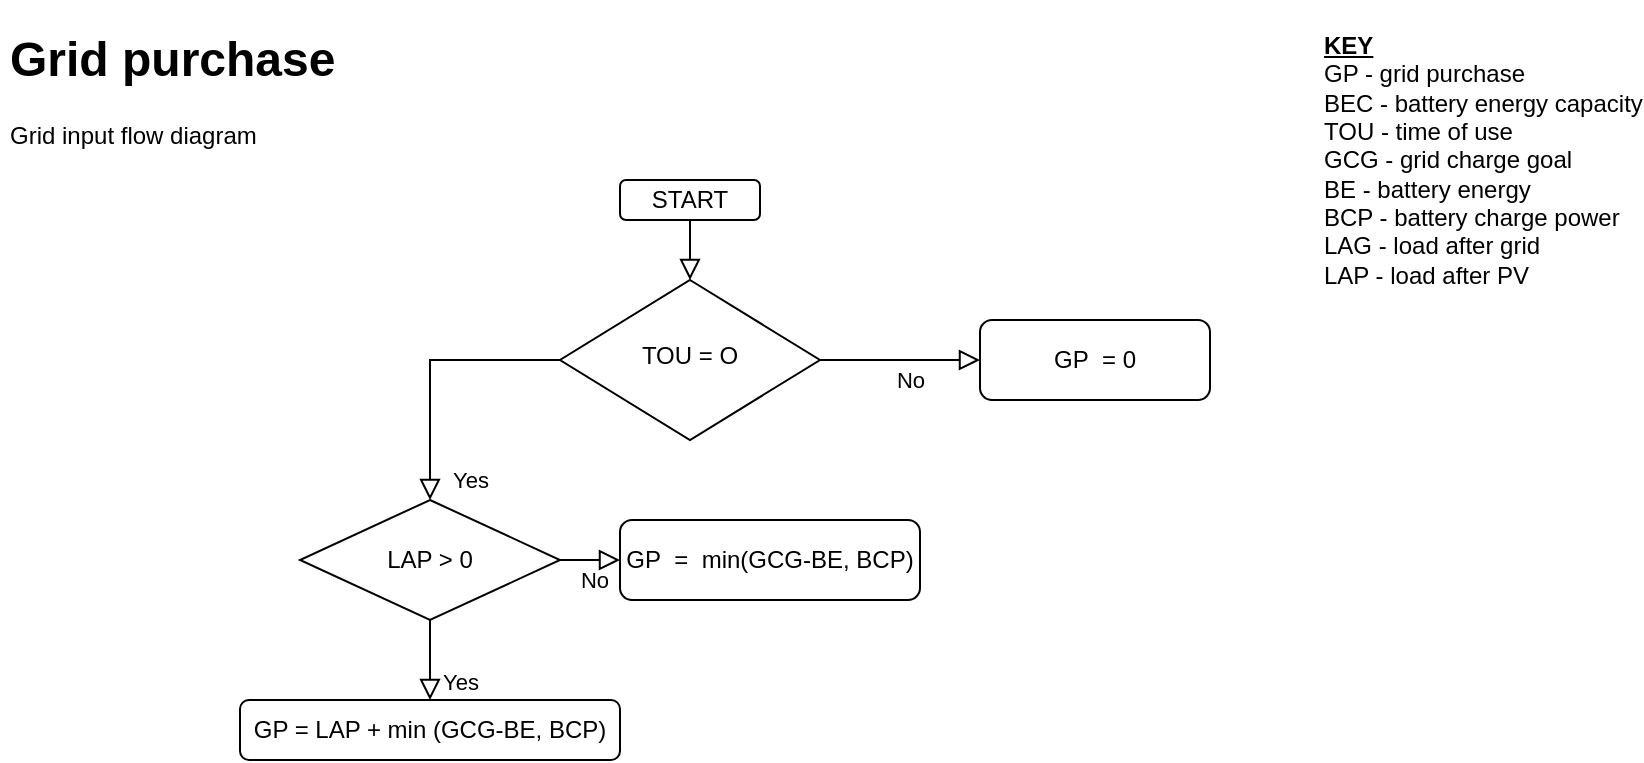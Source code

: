 <mxfile version="19.0.3" type="github" pages="3">
  <diagram id="C5RBs43oDa-KdzZeNtuy" name="gridPurchase">
    <mxGraphModel dx="1360" dy="806" grid="1" gridSize="10" guides="1" tooltips="1" connect="1" arrows="1" fold="1" page="1" pageScale="1" pageWidth="1169" pageHeight="827" math="0" shadow="0">
      <root>
        <mxCell id="WIyWlLk6GJQsqaUBKTNV-0" />
        <mxCell id="WIyWlLk6GJQsqaUBKTNV-1" parent="WIyWlLk6GJQsqaUBKTNV-0" />
        <mxCell id="WIyWlLk6GJQsqaUBKTNV-2" value="" style="rounded=0;html=1;jettySize=auto;orthogonalLoop=1;fontSize=11;endArrow=block;endFill=0;endSize=8;strokeWidth=1;shadow=0;labelBackgroundColor=none;edgeStyle=orthogonalEdgeStyle;exitX=0.5;exitY=1;exitDx=0;exitDy=0;" parent="WIyWlLk6GJQsqaUBKTNV-1" source="LK9ScgO5iGXmvuoJ-Ev6-27" target="WIyWlLk6GJQsqaUBKTNV-6" edge="1">
          <mxGeometry relative="1" as="geometry">
            <mxPoint x="220" y="120" as="sourcePoint" />
          </mxGeometry>
        </mxCell>
        <mxCell id="WIyWlLk6GJQsqaUBKTNV-4" value="Yes" style="rounded=0;html=1;jettySize=auto;orthogonalLoop=1;fontSize=11;endArrow=block;endFill=0;endSize=8;strokeWidth=1;shadow=0;labelBackgroundColor=none;edgeStyle=orthogonalEdgeStyle;entryX=0.5;entryY=0;entryDx=0;entryDy=0;exitX=0;exitY=0.5;exitDx=0;exitDy=0;" parent="WIyWlLk6GJQsqaUBKTNV-1" source="WIyWlLk6GJQsqaUBKTNV-6" target="LK9ScgO5iGXmvuoJ-Ev6-24" edge="1">
          <mxGeometry x="0.852" y="20" relative="1" as="geometry">
            <mxPoint as="offset" />
            <mxPoint x="90" y="240" as="targetPoint" />
            <Array as="points">
              <mxPoint x="235" y="180" />
            </Array>
          </mxGeometry>
        </mxCell>
        <mxCell id="WIyWlLk6GJQsqaUBKTNV-5" value="No" style="edgeStyle=orthogonalEdgeStyle;rounded=0;html=1;jettySize=auto;orthogonalLoop=1;fontSize=11;endArrow=block;endFill=0;endSize=8;strokeWidth=1;shadow=0;labelBackgroundColor=none;exitX=1;exitY=0.5;exitDx=0;exitDy=0;entryX=0;entryY=0.5;entryDx=0;entryDy=0;" parent="WIyWlLk6GJQsqaUBKTNV-1" source="WIyWlLk6GJQsqaUBKTNV-6" target="LK9ScgO5iGXmvuoJ-Ev6-28" edge="1">
          <mxGeometry x="0.111" y="-10" relative="1" as="geometry">
            <mxPoint as="offset" />
            <mxPoint x="523.51" y="180" as="targetPoint" />
            <mxPoint x="500" y="179.84" as="sourcePoint" />
          </mxGeometry>
        </mxCell>
        <mxCell id="WIyWlLk6GJQsqaUBKTNV-6" value="TOU = O" style="rhombus;whiteSpace=wrap;html=1;shadow=0;fontFamily=Helvetica;fontSize=12;align=center;strokeWidth=1;spacing=6;spacingTop=-4;" parent="WIyWlLk6GJQsqaUBKTNV-1" vertex="1">
          <mxGeometry x="300" y="140" width="130" height="80" as="geometry" />
        </mxCell>
        <mxCell id="LK9ScgO5iGXmvuoJ-Ev6-42" value="Yes" style="edgeStyle=none;rounded=0;orthogonalLoop=1;jettySize=auto;html=1;endArrow=block;endFill=0;startSize=6;endSize=8;" parent="WIyWlLk6GJQsqaUBKTNV-1" source="LK9ScgO5iGXmvuoJ-Ev6-24" target="LK9ScgO5iGXmvuoJ-Ev6-41" edge="1">
          <mxGeometry x="0.556" y="15" relative="1" as="geometry">
            <mxPoint as="offset" />
          </mxGeometry>
        </mxCell>
        <mxCell id="LK9ScgO5iGXmvuoJ-Ev6-24" value="LAP &amp;gt; 0" style="rhombus;whiteSpace=wrap;html=1;" parent="WIyWlLk6GJQsqaUBKTNV-1" vertex="1">
          <mxGeometry x="170" y="250" width="130" height="60" as="geometry" />
        </mxCell>
        <mxCell id="LK9ScgO5iGXmvuoJ-Ev6-27" value="START" style="rounded=1;whiteSpace=wrap;html=1;" parent="WIyWlLk6GJQsqaUBKTNV-1" vertex="1">
          <mxGeometry x="330" y="90" width="70" height="20" as="geometry" />
        </mxCell>
        <mxCell id="LK9ScgO5iGXmvuoJ-Ev6-28" value="GP&amp;nbsp; = 0" style="rounded=1;whiteSpace=wrap;html=1;" parent="WIyWlLk6GJQsqaUBKTNV-1" vertex="1">
          <mxGeometry x="510" y="160" width="115" height="40" as="geometry" />
        </mxCell>
        <mxCell id="LK9ScgO5iGXmvuoJ-Ev6-37" value="No" style="edgeStyle=orthogonalEdgeStyle;rounded=0;html=1;jettySize=auto;orthogonalLoop=1;fontSize=11;endArrow=block;endFill=0;endSize=8;strokeWidth=1;shadow=0;labelBackgroundColor=none;exitX=1;exitY=0.5;exitDx=0;exitDy=0;entryX=0;entryY=0.5;entryDx=0;entryDy=0;" parent="WIyWlLk6GJQsqaUBKTNV-1" source="LK9ScgO5iGXmvuoJ-Ev6-24" target="LK9ScgO5iGXmvuoJ-Ev6-38" edge="1">
          <mxGeometry x="0.111" y="-10" relative="1" as="geometry">
            <mxPoint as="offset" />
            <mxPoint x="393.51" y="250" as="targetPoint" />
            <mxPoint x="300" y="250.0" as="sourcePoint" />
          </mxGeometry>
        </mxCell>
        <mxCell id="LK9ScgO5iGXmvuoJ-Ev6-38" value="GP&amp;nbsp; =&amp;nbsp; min(GCG-BE, BCP)" style="rounded=1;whiteSpace=wrap;html=1;" parent="WIyWlLk6GJQsqaUBKTNV-1" vertex="1">
          <mxGeometry x="330" y="260" width="150" height="40" as="geometry" />
        </mxCell>
        <mxCell id="LK9ScgO5iGXmvuoJ-Ev6-41" value="GP = LAP + min (GCG-BE, BCP)" style="rounded=1;whiteSpace=wrap;html=1;" parent="WIyWlLk6GJQsqaUBKTNV-1" vertex="1">
          <mxGeometry x="140" y="350" width="190" height="30" as="geometry" />
        </mxCell>
        <mxCell id="LK9ScgO5iGXmvuoJ-Ev6-44" value="&lt;h1&gt;Grid purchase&lt;/h1&gt;&lt;p&gt;Grid input flow diagram&lt;/p&gt;" style="text;html=1;strokeColor=none;fillColor=none;spacing=5;spacingTop=-20;whiteSpace=wrap;overflow=hidden;rounded=0;" parent="WIyWlLk6GJQsqaUBKTNV-1" vertex="1">
          <mxGeometry x="20" y="10" width="190" height="120" as="geometry" />
        </mxCell>
        <mxCell id="DT33G6ivc94r_WNNMRTe-1" value="&lt;b&gt;&lt;u&gt;KEY&lt;/u&gt;&lt;/b&gt;&lt;br&gt;GP - grid purchase&lt;br&gt;BEC - battery energy capacity&lt;br&gt;TOU - time of use&lt;br&gt;GCG - grid charge goal&lt;br&gt;BE - battery energy&amp;nbsp;&lt;br&gt;BCP - battery charge power&lt;br&gt;LAG - load after grid&lt;br&gt;LAP - load after PV" style="text;html=1;align=left;verticalAlign=middle;resizable=0;points=[];autosize=1;strokeColor=none;fillColor=none;" parent="WIyWlLk6GJQsqaUBKTNV-1" vertex="1">
          <mxGeometry x="680" y="15" width="160" height="130" as="geometry" />
        </mxCell>
      </root>
    </mxGraphModel>
  </diagram>
  <diagram name="bessCharge" id="-_yp-hsYx3pz8FFsyMSn">
    <mxGraphModel dx="1360" dy="806" grid="1" gridSize="10" guides="1" tooltips="1" connect="1" arrows="1" fold="1" page="1" pageScale="1" pageWidth="1169" pageHeight="827" background="none" math="0" shadow="0">
      <root>
        <mxCell id="6cl_TD3AmLUB1-cgZ15C-0" />
        <mxCell id="6cl_TD3AmLUB1-cgZ15C-1" parent="6cl_TD3AmLUB1-cgZ15C-0" />
        <mxCell id="6cl_TD3AmLUB1-cgZ15C-3" value="Yes" style="rounded=0;html=1;jettySize=auto;orthogonalLoop=1;fontSize=11;endArrow=block;endFill=0;endSize=8;strokeWidth=1;shadow=0;labelBackgroundColor=none;edgeStyle=orthogonalEdgeStyle;exitX=0;exitY=0.5;exitDx=0;exitDy=0;entryX=0.5;entryY=0;entryDx=0;entryDy=0;verticalAlign=middle;" edge="1" parent="6cl_TD3AmLUB1-cgZ15C-1" source="6cl_TD3AmLUB1-cgZ15C-5" target="6cl_TD3AmLUB1-cgZ15C-7">
          <mxGeometry x="0.527" y="15" relative="1" as="geometry">
            <mxPoint as="offset" />
            <mxPoint x="270" y="300" as="targetPoint" />
            <Array as="points">
              <mxPoint x="365" y="240" />
            </Array>
            <mxPoint x="412.5" y="360" as="sourcePoint" />
          </mxGeometry>
        </mxCell>
        <mxCell id="6cl_TD3AmLUB1-cgZ15C-4" value="No" style="edgeStyle=orthogonalEdgeStyle;rounded=0;html=1;jettySize=auto;orthogonalLoop=1;fontSize=11;endArrow=block;endFill=0;endSize=8;strokeWidth=1;shadow=0;labelBackgroundColor=none;exitX=1;exitY=0.5;exitDx=0;exitDy=0;entryX=0.5;entryY=0;entryDx=0;entryDy=0;verticalAlign=middle;" edge="1" parent="6cl_TD3AmLUB1-cgZ15C-1" source="6cl_TD3AmLUB1-cgZ15C-5" target="FhyjPaBEsX8r4Yeg3IF2-2">
          <mxGeometry x="0.515" y="-17" relative="1" as="geometry">
            <mxPoint as="offset" />
            <mxPoint x="567.5" y="304" as="targetPoint" />
            <mxPoint x="602.5" y="239.84" as="sourcePoint" />
          </mxGeometry>
        </mxCell>
        <mxCell id="6cl_TD3AmLUB1-cgZ15C-5" value="Genset = &quot;On&quot;" style="rhombus;whiteSpace=wrap;html=1;shadow=0;fontFamily=Helvetica;fontSize=12;align=center;strokeWidth=1;spacing=6;spacingTop=-4;verticalAlign=middle;rounded=0;" vertex="1" parent="6cl_TD3AmLUB1-cgZ15C-1">
          <mxGeometry x="402.5" y="200" width="130" height="80" as="geometry" />
        </mxCell>
        <mxCell id="6cl_TD3AmLUB1-cgZ15C-6" value="Yes" style="edgeStyle=none;rounded=0;orthogonalLoop=1;jettySize=auto;html=1;endArrow=block;endFill=0;startSize=6;endSize=8;exitX=0;exitY=0.5;exitDx=0;exitDy=0;verticalAlign=middle;" edge="1" parent="6cl_TD3AmLUB1-cgZ15C-1" source="6cl_TD3AmLUB1-cgZ15C-7" target="6cl_TD3AmLUB1-cgZ15C-12">
          <mxGeometry x="0.556" y="15" relative="1" as="geometry">
            <mxPoint as="offset" />
          </mxGeometry>
        </mxCell>
        <mxCell id="FhyjPaBEsX8r4Yeg3IF2-8" style="edgeStyle=orthogonalEdgeStyle;rounded=0;orthogonalLoop=1;jettySize=auto;html=1;exitX=0.5;exitY=1;exitDx=0;exitDy=0;entryX=0.5;entryY=0;entryDx=0;entryDy=0;endArrow=block;endFill=0;startSize=6;endSize=8;verticalAlign=middle;" edge="1" parent="6cl_TD3AmLUB1-cgZ15C-1" source="6cl_TD3AmLUB1-cgZ15C-7" target="FhyjPaBEsX8r4Yeg3IF2-11">
          <mxGeometry relative="1" as="geometry">
            <mxPoint x="315" y="484" as="targetPoint" />
          </mxGeometry>
        </mxCell>
        <mxCell id="FhyjPaBEsX8r4Yeg3IF2-9" value="No" style="edgeLabel;html=1;align=center;verticalAlign=middle;resizable=0;points=[];rounded=0;" vertex="1" connectable="0" parent="FhyjPaBEsX8r4Yeg3IF2-8">
          <mxGeometry x="0.3" y="-2" relative="1" as="geometry">
            <mxPoint x="-13" y="-2" as="offset" />
          </mxGeometry>
        </mxCell>
        <mxCell id="6cl_TD3AmLUB1-cgZ15C-7" value="&lt;font style=&quot;font-size: 12px;&quot;&gt;SOC &amp;lt; SOC&lt;/font&gt;&lt;sub style=&quot;&quot;&gt;&lt;font style=&quot;font-size: 12px;&quot;&gt;min&lt;br&gt;OR&lt;br&gt;SOC = 0&lt;/font&gt;&lt;br&gt;&lt;/sub&gt;" style="rhombus;whiteSpace=wrap;html=1;verticalAlign=middle;rounded=0;" vertex="1" parent="6cl_TD3AmLUB1-cgZ15C-1">
          <mxGeometry x="280" y="280" width="170" height="108" as="geometry" />
        </mxCell>
        <mxCell id="FhyjPaBEsX8r4Yeg3IF2-32" style="edgeStyle=orthogonalEdgeStyle;rounded=0;orthogonalLoop=1;jettySize=auto;html=1;entryX=0.5;entryY=0;entryDx=0;entryDy=0;endArrow=block;endFill=0;startSize=6;endSize=8;" edge="1" parent="6cl_TD3AmLUB1-cgZ15C-1" source="6cl_TD3AmLUB1-cgZ15C-8" target="FhyjPaBEsX8r4Yeg3IF2-31">
          <mxGeometry relative="1" as="geometry" />
        </mxCell>
        <mxCell id="6cl_TD3AmLUB1-cgZ15C-8" value="START" style="rounded=0;whiteSpace=wrap;html=1;verticalAlign=middle;" vertex="1" parent="6cl_TD3AmLUB1-cgZ15C-1">
          <mxGeometry x="532.51" y="10" width="70" height="20" as="geometry" />
        </mxCell>
        <mxCell id="6cl_TD3AmLUB1-cgZ15C-12" value="BC = min(GC - LAP, BCP)" style="rounded=0;whiteSpace=wrap;html=1;verticalAlign=middle;fillColor=#d5e8d4;strokeColor=#82b366;" vertex="1" parent="6cl_TD3AmLUB1-cgZ15C-1">
          <mxGeometry x="40" y="319" width="190" height="30" as="geometry" />
        </mxCell>
        <mxCell id="6cl_TD3AmLUB1-cgZ15C-13" value="&lt;h1&gt;&lt;span style=&quot;background-color: initial;&quot;&gt;Battery charge&amp;nbsp;&lt;/span&gt;&lt;/h1&gt;&lt;h1&gt;&lt;span style=&quot;background-color: initial; font-size: 12px; font-weight: normal;&quot;&gt;Flow diagram for battery charge&lt;/span&gt;&lt;br&gt;&lt;/h1&gt;" style="text;html=1;strokeColor=none;fillColor=none;spacing=5;spacingTop=-20;whiteSpace=wrap;overflow=hidden;rounded=0;" vertex="1" parent="6cl_TD3AmLUB1-cgZ15C-1">
          <mxGeometry x="20" y="10" width="230" height="80" as="geometry" />
        </mxCell>
        <mxCell id="6cl_TD3AmLUB1-cgZ15C-14" value="&lt;b&gt;&lt;u&gt;KEY&lt;/u&gt;&lt;/b&gt;&lt;br&gt;GP - grid purchase&lt;br&gt;BEC - battery energy capacity&lt;br&gt;TOU - time of use&lt;br&gt;GCG - grid charge goal&lt;br&gt;BEL - battery energy level&amp;nbsp;&lt;br&gt;BCP - battery charge power&lt;br&gt;LAG - load after grid&lt;br&gt;LAP - load after PVE&lt;br&gt;BC = Battery charge&lt;br&gt;GC - Genset capacity&lt;br&gt;PV - PV input&lt;br&gt;EPV - excess pv" style="text;html=1;align=left;verticalAlign=middle;resizable=0;points=[];autosize=1;strokeColor=none;fillColor=none;rounded=0;" vertex="1" parent="6cl_TD3AmLUB1-cgZ15C-1">
          <mxGeometry x="990" width="170" height="190" as="geometry" />
        </mxCell>
        <mxCell id="FhyjPaBEsX8r4Yeg3IF2-20" value="No" style="edgeStyle=orthogonalEdgeStyle;rounded=0;orthogonalLoop=1;jettySize=auto;html=1;endArrow=block;endFill=0;startSize=6;endSize=8;verticalAlign=middle;" edge="1" parent="6cl_TD3AmLUB1-cgZ15C-1" source="FhyjPaBEsX8r4Yeg3IF2-0" target="FhyjPaBEsX8r4Yeg3IF2-19">
          <mxGeometry x="0.647" y="-20" relative="1" as="geometry">
            <mxPoint as="offset" />
          </mxGeometry>
        </mxCell>
        <mxCell id="FhyjPaBEsX8r4Yeg3IF2-22" value="Yes" style="edgeStyle=orthogonalEdgeStyle;rounded=0;orthogonalLoop=1;jettySize=auto;html=1;endArrow=block;endFill=0;startSize=6;endSize=8;" edge="1" parent="6cl_TD3AmLUB1-cgZ15C-1" source="FhyjPaBEsX8r4Yeg3IF2-0" target="FhyjPaBEsX8r4Yeg3IF2-21">
          <mxGeometry x="0.2" y="25" relative="1" as="geometry">
            <mxPoint as="offset" />
          </mxGeometry>
        </mxCell>
        <mxCell id="FhyjPaBEsX8r4Yeg3IF2-0" value="PVE &amp;gt; BCP" style="rhombus;whiteSpace=wrap;html=1;shadow=0;fontFamily=Helvetica;fontSize=12;align=center;strokeWidth=1;spacing=6;spacingTop=-4;verticalAlign=middle;rounded=0;" vertex="1" parent="6cl_TD3AmLUB1-cgZ15C-1">
          <mxGeometry x="300" y="530" width="130" height="60" as="geometry" />
        </mxCell>
        <mxCell id="FhyjPaBEsX8r4Yeg3IF2-28" value="Yes" style="edgeStyle=orthogonalEdgeStyle;rounded=0;orthogonalLoop=1;jettySize=auto;html=1;endArrow=block;endFill=0;startSize=6;endSize=8;" edge="1" parent="6cl_TD3AmLUB1-cgZ15C-1" source="FhyjPaBEsX8r4Yeg3IF2-2" target="FhyjPaBEsX8r4Yeg3IF2-25">
          <mxGeometry relative="1" as="geometry" />
        </mxCell>
        <mxCell id="FhyjPaBEsX8r4Yeg3IF2-30" value="No" style="edgeStyle=orthogonalEdgeStyle;rounded=0;orthogonalLoop=1;jettySize=auto;html=1;entryX=0;entryY=0.5;entryDx=0;entryDy=0;endArrow=block;endFill=0;startSize=6;endSize=8;" edge="1" parent="6cl_TD3AmLUB1-cgZ15C-1" source="FhyjPaBEsX8r4Yeg3IF2-2" target="FhyjPaBEsX8r4Yeg3IF2-29">
          <mxGeometry relative="1" as="geometry" />
        </mxCell>
        <mxCell id="FhyjPaBEsX8r4Yeg3IF2-2" value="BEL &amp;lt; BEC" style="rhombus;whiteSpace=wrap;html=1;shadow=0;fontFamily=Helvetica;fontSize=12;align=center;strokeWidth=1;spacing=6;spacingTop=-4;verticalAlign=middle;fillColor=none;rounded=0;" vertex="1" parent="6cl_TD3AmLUB1-cgZ15C-1">
          <mxGeometry x="502.5" y="304" width="130" height="66" as="geometry" />
        </mxCell>
        <mxCell id="FhyjPaBEsX8r4Yeg3IF2-15" value="No" style="edgeStyle=orthogonalEdgeStyle;rounded=0;orthogonalLoop=1;jettySize=auto;html=1;entryX=1;entryY=0.5;entryDx=0;entryDy=0;endArrow=block;endFill=0;startSize=6;endSize=8;verticalAlign=middle;" edge="1" parent="6cl_TD3AmLUB1-cgZ15C-1" source="FhyjPaBEsX8r4Yeg3IF2-11" target="FhyjPaBEsX8r4Yeg3IF2-12">
          <mxGeometry x="0.429" y="-10" relative="1" as="geometry">
            <mxPoint as="offset" />
          </mxGeometry>
        </mxCell>
        <mxCell id="FhyjPaBEsX8r4Yeg3IF2-18" value="Yes" style="edgeStyle=orthogonalEdgeStyle;rounded=0;orthogonalLoop=1;jettySize=auto;html=1;endArrow=block;endFill=0;startSize=6;endSize=8;entryX=0.5;entryY=0;entryDx=0;entryDy=0;verticalAlign=middle;" edge="1" parent="6cl_TD3AmLUB1-cgZ15C-1" source="FhyjPaBEsX8r4Yeg3IF2-11" target="FhyjPaBEsX8r4Yeg3IF2-0">
          <mxGeometry x="0.6" y="25" relative="1" as="geometry">
            <mxPoint x="365" y="560" as="targetPoint" />
            <mxPoint as="offset" />
          </mxGeometry>
        </mxCell>
        <mxCell id="FhyjPaBEsX8r4Yeg3IF2-11" value="BEL &amp;lt; BEC" style="rhombus;whiteSpace=wrap;html=1;shadow=0;fontFamily=Helvetica;fontSize=12;align=center;strokeWidth=1;spacing=6;spacingTop=-4;verticalAlign=middle;fillColor=none;rounded=0;" vertex="1" parent="6cl_TD3AmLUB1-cgZ15C-1">
          <mxGeometry x="300" y="420" width="130" height="60" as="geometry" />
        </mxCell>
        <mxCell id="FhyjPaBEsX8r4Yeg3IF2-12" value="BC = 0" style="rounded=0;whiteSpace=wrap;html=1;shadow=0;strokeWidth=1;spacing=6;spacingTop=-4;verticalAlign=middle;fillColor=#fad7ac;strokeColor=#b46504;" vertex="1" parent="6cl_TD3AmLUB1-cgZ15C-1">
          <mxGeometry x="140" y="430" width="90" height="40" as="geometry" />
        </mxCell>
        <mxCell id="FhyjPaBEsX8r4Yeg3IF2-19" value="BC = PVE" style="rounded=0;whiteSpace=wrap;html=1;shadow=0;strokeWidth=1;spacing=6;spacingTop=-4;verticalAlign=middle;fillColor=#fff2cc;strokeColor=#d6b656;" vertex="1" parent="6cl_TD3AmLUB1-cgZ15C-1">
          <mxGeometry x="110" y="540" width="120" height="40" as="geometry" />
        </mxCell>
        <mxCell id="FhyjPaBEsX8r4Yeg3IF2-21" value="BC = min(BCP, BEC - BEL)" style="rounded=0;whiteSpace=wrap;html=1;shadow=0;strokeWidth=1;spacing=6;spacingTop=-4;fillColor=#e1d5e7;strokeColor=#9673a6;" vertex="1" parent="6cl_TD3AmLUB1-cgZ15C-1">
          <mxGeometry x="280" y="640" width="170" height="40" as="geometry" />
        </mxCell>
        <mxCell id="FhyjPaBEsX8r4Yeg3IF2-23" value="No" style="edgeStyle=orthogonalEdgeStyle;rounded=0;orthogonalLoop=1;jettySize=auto;html=1;endArrow=block;endFill=0;startSize=6;endSize=8;verticalAlign=middle;exitX=1;exitY=0.5;exitDx=0;exitDy=0;" edge="1" source="FhyjPaBEsX8r4Yeg3IF2-25" target="FhyjPaBEsX8r4Yeg3IF2-26" parent="6cl_TD3AmLUB1-cgZ15C-1">
          <mxGeometry x="-0.185" relative="1" as="geometry">
            <mxPoint x="1" as="offset" />
          </mxGeometry>
        </mxCell>
        <mxCell id="FhyjPaBEsX8r4Yeg3IF2-24" value="Yes" style="edgeStyle=orthogonalEdgeStyle;rounded=0;orthogonalLoop=1;jettySize=auto;html=1;endArrow=block;endFill=0;startSize=6;endSize=8;" edge="1" source="FhyjPaBEsX8r4Yeg3IF2-25" target="FhyjPaBEsX8r4Yeg3IF2-27" parent="6cl_TD3AmLUB1-cgZ15C-1">
          <mxGeometry x="0.2" y="25" relative="1" as="geometry">
            <mxPoint as="offset" />
          </mxGeometry>
        </mxCell>
        <mxCell id="FhyjPaBEsX8r4Yeg3IF2-25" value="PVE &amp;gt; BCP" style="rhombus;whiteSpace=wrap;html=1;shadow=0;fontFamily=Helvetica;fontSize=12;align=center;strokeWidth=1;spacing=6;spacingTop=-4;verticalAlign=middle;rounded=0;" vertex="1" parent="6cl_TD3AmLUB1-cgZ15C-1">
          <mxGeometry x="502.5" y="420" width="130" height="60" as="geometry" />
        </mxCell>
        <mxCell id="FhyjPaBEsX8r4Yeg3IF2-26" value="BC = PVE" style="rounded=0;whiteSpace=wrap;html=1;shadow=0;strokeWidth=1;spacing=6;spacingTop=-4;verticalAlign=middle;fillColor=#fff2cc;strokeColor=#d6b656;" vertex="1" parent="6cl_TD3AmLUB1-cgZ15C-1">
          <mxGeometry x="700" y="430" width="120" height="40" as="geometry" />
        </mxCell>
        <mxCell id="FhyjPaBEsX8r4Yeg3IF2-27" value="BC = min(BCP, BEC - BEL)" style="rounded=0;whiteSpace=wrap;html=1;shadow=0;strokeWidth=1;spacing=6;spacingTop=-4;fillColor=#dae8fc;strokeColor=#6c8ebf;" vertex="1" parent="6cl_TD3AmLUB1-cgZ15C-1">
          <mxGeometry x="482.5" y="524" width="170" height="40" as="geometry" />
        </mxCell>
        <mxCell id="FhyjPaBEsX8r4Yeg3IF2-29" value="BC = 0" style="rounded=0;whiteSpace=wrap;html=1;shadow=0;strokeWidth=1;spacing=6;spacingTop=-4;verticalAlign=middle;fillColor=#d5e8d4;strokeColor=#82b366;" vertex="1" parent="6cl_TD3AmLUB1-cgZ15C-1">
          <mxGeometry x="700" y="317" width="90" height="40" as="geometry" />
        </mxCell>
        <mxCell id="FhyjPaBEsX8r4Yeg3IF2-35" value="No" style="edgeStyle=orthogonalEdgeStyle;rounded=0;orthogonalLoop=1;jettySize=auto;html=1;endArrow=block;endFill=0;startSize=6;endSize=8;exitX=0;exitY=0.5;exitDx=0;exitDy=0;" edge="1" parent="6cl_TD3AmLUB1-cgZ15C-1" source="FhyjPaBEsX8r4Yeg3IF2-31" target="6cl_TD3AmLUB1-cgZ15C-5">
          <mxGeometry x="0.347" relative="1" as="geometry">
            <mxPoint as="offset" />
          </mxGeometry>
        </mxCell>
        <mxCell id="FhyjPaBEsX8r4Yeg3IF2-37" value="Yes" style="edgeStyle=orthogonalEdgeStyle;rounded=0;orthogonalLoop=1;jettySize=auto;html=1;endArrow=block;endFill=0;startSize=6;endSize=8;" edge="1" parent="6cl_TD3AmLUB1-cgZ15C-1" source="FhyjPaBEsX8r4Yeg3IF2-31" target="FhyjPaBEsX8r4Yeg3IF2-36">
          <mxGeometry relative="1" as="geometry" />
        </mxCell>
        <mxCell id="FhyjPaBEsX8r4Yeg3IF2-31" value="TOU = &quot;O&quot; &lt;br&gt;AND &lt;br&gt;BEL &amp;lt; GCG&lt;br&gt;AND&lt;br&gt;Grid = On" style="rhombus;whiteSpace=wrap;html=1;shadow=0;fontFamily=Helvetica;fontSize=12;align=center;strokeWidth=1;spacing=6;spacingTop=-4;verticalAlign=middle;rounded=0;" vertex="1" parent="6cl_TD3AmLUB1-cgZ15C-1">
          <mxGeometry x="489.38" y="60" width="156.25" height="140" as="geometry" />
        </mxCell>
        <mxCell id="FhyjPaBEsX8r4Yeg3IF2-36" value="BC = min(BCP, BEC - BEL)" style="rounded=0;whiteSpace=wrap;html=1;shadow=0;strokeWidth=1;spacing=6;spacingTop=-4;fillColor=#dae8fc;strokeColor=#6c8ebf;" vertex="1" parent="6cl_TD3AmLUB1-cgZ15C-1">
          <mxGeometry x="720" y="110" width="165" height="40" as="geometry" />
        </mxCell>
        <mxCell id="B69l18TPprIttJ-5V3IQ-0" value="BC = min(BCP, GCG - BEL)" style="rounded=0;whiteSpace=wrap;html=1;shadow=0;strokeWidth=1;spacing=6;spacingTop=-4;fillColor=#f8cecc;strokeColor=#b85450;" vertex="1" parent="6cl_TD3AmLUB1-cgZ15C-1">
          <mxGeometry x="720" y="110" width="165" height="40" as="geometry" />
        </mxCell>
        <mxCell id="B69l18TPprIttJ-5V3IQ-1" value="BC = 0" style="rounded=0;whiteSpace=wrap;html=1;shadow=0;strokeWidth=1;spacing=6;spacingTop=-4;verticalAlign=middle;fillColor=#fad7ac;strokeColor=#b46504;" vertex="1" parent="6cl_TD3AmLUB1-cgZ15C-1">
          <mxGeometry x="700" y="317" width="90" height="40" as="geometry" />
        </mxCell>
      </root>
    </mxGraphModel>
  </diagram>
  <diagram name="loadAfterGrid" id="5_ZTT6Rr4enQcu8NSt9g">
    <mxGraphModel dx="1600" dy="806" grid="1" gridSize="10" guides="1" tooltips="1" connect="1" arrows="1" fold="1" page="1" pageScale="1" pageWidth="1169" pageHeight="827" math="0" shadow="0">
      <root>
        <mxCell id="iTIY_GPRaCVIgb1ChVSd-0" />
        <mxCell id="iTIY_GPRaCVIgb1ChVSd-1" parent="iTIY_GPRaCVIgb1ChVSd-0" />
        <mxCell id="iTIY_GPRaCVIgb1ChVSd-2" value="" style="rounded=0;html=1;jettySize=auto;orthogonalLoop=1;fontSize=11;endArrow=block;endFill=0;endSize=8;strokeWidth=1;shadow=0;labelBackgroundColor=none;edgeStyle=orthogonalEdgeStyle;exitX=0.5;exitY=1;exitDx=0;exitDy=0;" parent="iTIY_GPRaCVIgb1ChVSd-1" source="iTIY_GPRaCVIgb1ChVSd-9" target="iTIY_GPRaCVIgb1ChVSd-5" edge="1">
          <mxGeometry relative="1" as="geometry">
            <mxPoint x="220" y="120" as="sourcePoint" />
          </mxGeometry>
        </mxCell>
        <mxCell id="iTIY_GPRaCVIgb1ChVSd-4" value="No" style="edgeStyle=orthogonalEdgeStyle;rounded=0;html=1;jettySize=auto;orthogonalLoop=1;fontSize=11;endArrow=block;endFill=0;endSize=8;strokeWidth=1;shadow=0;labelBackgroundColor=none;exitX=1;exitY=0.5;exitDx=0;exitDy=0;entryX=0;entryY=0.5;entryDx=0;entryDy=0;" parent="iTIY_GPRaCVIgb1ChVSd-1" source="iTIY_GPRaCVIgb1ChVSd-5" target="iTIY_GPRaCVIgb1ChVSd-10" edge="1">
          <mxGeometry x="0.111" y="-10" relative="1" as="geometry">
            <mxPoint as="offset" />
            <mxPoint x="523.51" y="180" as="targetPoint" />
            <mxPoint x="500" y="179.84" as="sourcePoint" />
          </mxGeometry>
        </mxCell>
        <mxCell id="MKZOl4OTzbjgyRpHgoDu-2" value="Yes" style="edgeStyle=none;rounded=0;orthogonalLoop=1;jettySize=auto;html=1;exitX=0;exitY=0.5;exitDx=0;exitDy=0;endArrow=block;endFill=0;startSize=6;endSize=8;" parent="iTIY_GPRaCVIgb1ChVSd-1" source="iTIY_GPRaCVIgb1ChVSd-5" target="MKZOl4OTzbjgyRpHgoDu-0" edge="1">
          <mxGeometry x="0.231" y="10" relative="1" as="geometry">
            <mxPoint as="offset" />
          </mxGeometry>
        </mxCell>
        <mxCell id="iTIY_GPRaCVIgb1ChVSd-5" value="TOU = O" style="rhombus;whiteSpace=wrap;html=1;shadow=0;fontFamily=Helvetica;fontSize=12;align=center;strokeWidth=1;spacing=6;spacingTop=-4;" parent="iTIY_GPRaCVIgb1ChVSd-1" vertex="1">
          <mxGeometry x="300" y="140" width="130" height="80" as="geometry" />
        </mxCell>
        <mxCell id="iTIY_GPRaCVIgb1ChVSd-6" value="&lt;b&gt;&lt;u&gt;KEY&lt;/u&gt;&lt;/b&gt;&lt;br&gt;GP - grid purchase&lt;br&gt;BEC - battery energy capacity&lt;br&gt;TOU - time of use&lt;br&gt;GCG - grid charge goal&lt;br&gt;BE - battery energy&amp;nbsp;&lt;br&gt;BCP - battery charge power&lt;br&gt;LAG - load after grid&lt;br&gt;LAP - load after PV" style="text;html=1;align=left;verticalAlign=middle;resizable=0;points=[];autosize=1;strokeColor=none;fillColor=none;" parent="iTIY_GPRaCVIgb1ChVSd-1" vertex="1">
          <mxGeometry x="670" y="5" width="160" height="130" as="geometry" />
        </mxCell>
        <mxCell id="iTIY_GPRaCVIgb1ChVSd-9" value="START" style="rounded=1;whiteSpace=wrap;html=1;" parent="iTIY_GPRaCVIgb1ChVSd-1" vertex="1">
          <mxGeometry x="330" y="90" width="70" height="20" as="geometry" />
        </mxCell>
        <mxCell id="iTIY_GPRaCVIgb1ChVSd-10" value="LAG =&amp;nbsp; LAP" style="rounded=1;whiteSpace=wrap;html=1;" parent="iTIY_GPRaCVIgb1ChVSd-1" vertex="1">
          <mxGeometry x="510" y="160" width="115" height="40" as="geometry" />
        </mxCell>
        <mxCell id="iTIY_GPRaCVIgb1ChVSd-14" value="&lt;h1&gt;Load after grid&lt;/h1&gt;&lt;p&gt;Load after grid flow diagram&lt;/p&gt;" style="text;html=1;strokeColor=none;fillColor=none;spacing=5;spacingTop=-20;whiteSpace=wrap;overflow=hidden;rounded=0;" parent="iTIY_GPRaCVIgb1ChVSd-1" vertex="1">
          <mxGeometry x="20" y="10" width="190" height="120" as="geometry" />
        </mxCell>
        <mxCell id="MKZOl4OTzbjgyRpHgoDu-0" value="LAG =&amp;nbsp; 0" style="rounded=1;whiteSpace=wrap;html=1;" parent="iTIY_GPRaCVIgb1ChVSd-1" vertex="1">
          <mxGeometry x="120" y="160" width="115" height="40" as="geometry" />
        </mxCell>
      </root>
    </mxGraphModel>
  </diagram>
</mxfile>
